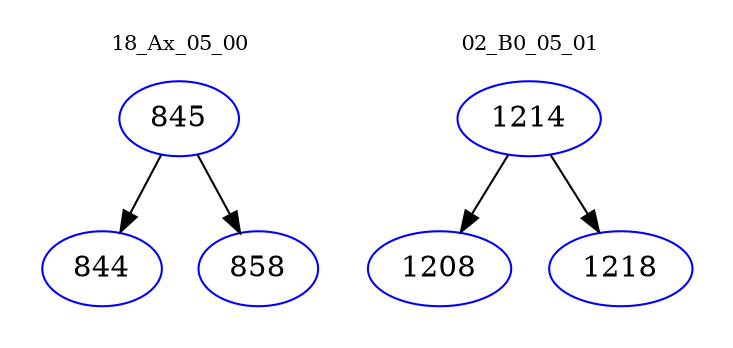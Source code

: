 digraph{
subgraph cluster_0 {
color = white
label = "18_Ax_05_00";
fontsize=10;
T0_845 [label="845", color="blue"]
T0_845 -> T0_844 [color="black"]
T0_844 [label="844", color="blue"]
T0_845 -> T0_858 [color="black"]
T0_858 [label="858", color="blue"]
}
subgraph cluster_1 {
color = white
label = "02_B0_05_01";
fontsize=10;
T1_1214 [label="1214", color="blue"]
T1_1214 -> T1_1208 [color="black"]
T1_1208 [label="1208", color="blue"]
T1_1214 -> T1_1218 [color="black"]
T1_1218 [label="1218", color="blue"]
}
}
